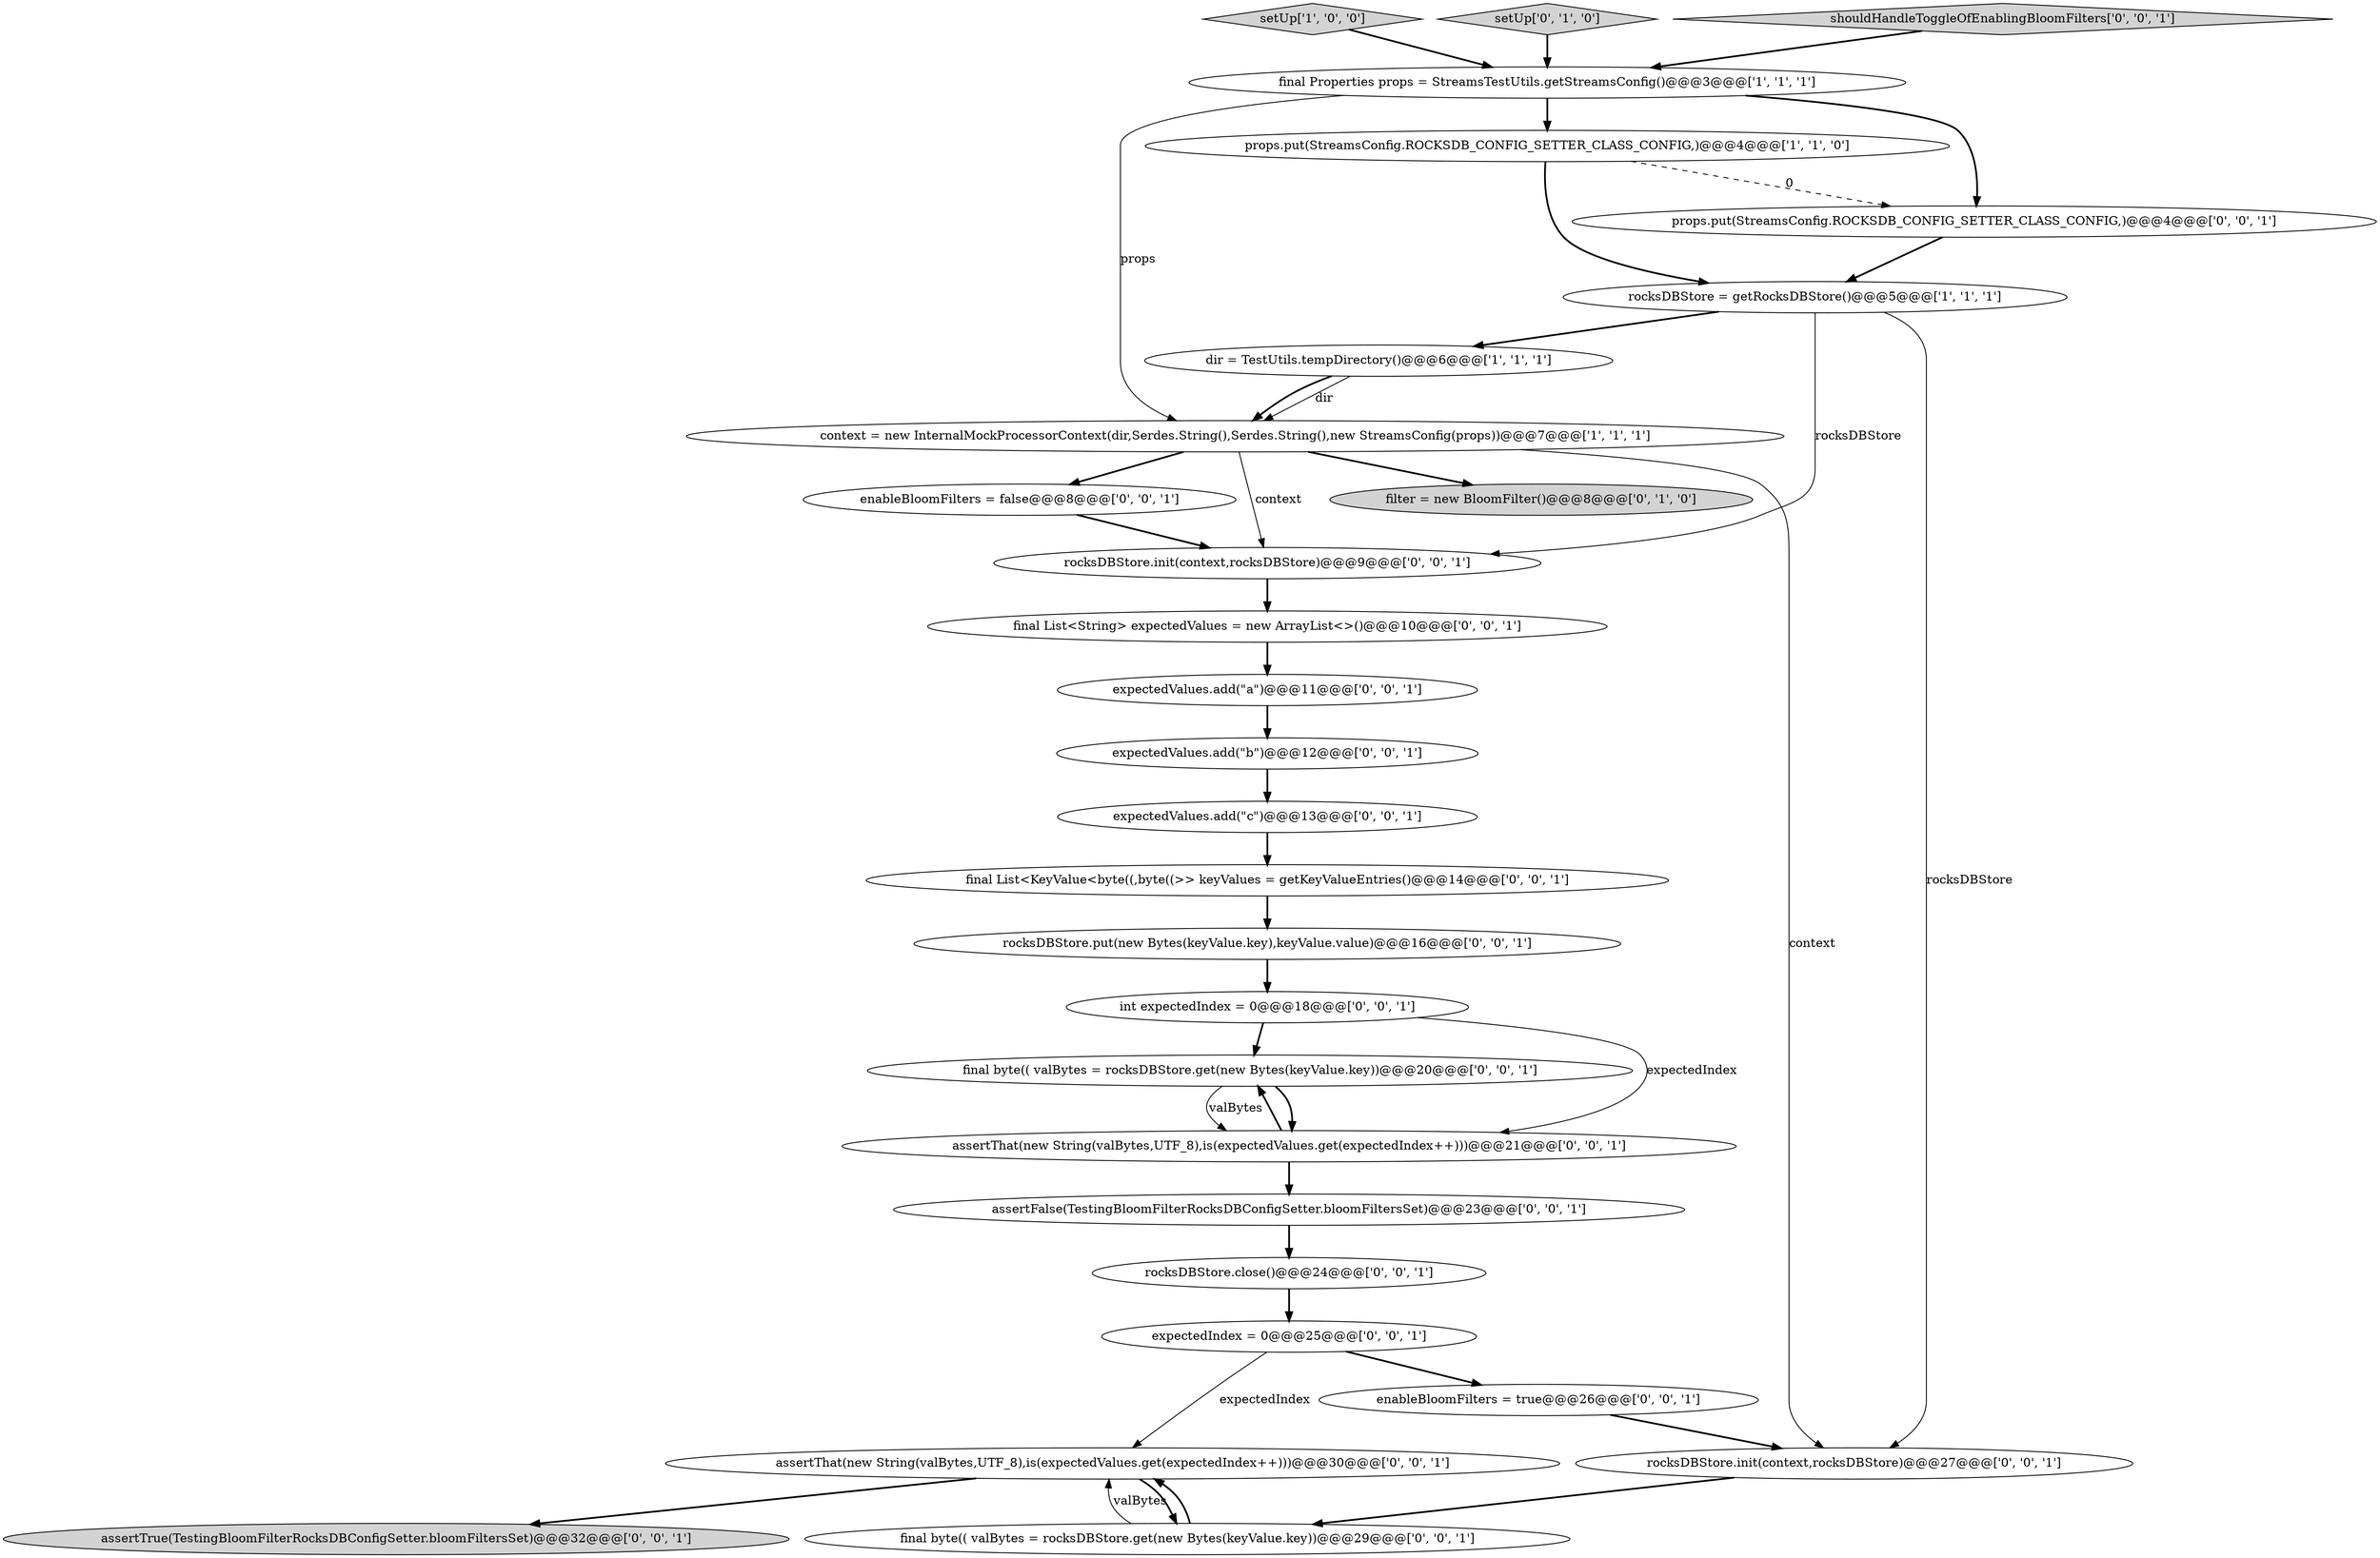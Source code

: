 digraph {
8 [style = filled, label = "final List<String> expectedValues = new ArrayList<>()@@@10@@@['0', '0', '1']", fillcolor = white, shape = ellipse image = "AAA0AAABBB3BBB"];
11 [style = filled, label = "expectedValues.add(\"a\")@@@11@@@['0', '0', '1']", fillcolor = white, shape = ellipse image = "AAA0AAABBB3BBB"];
27 [style = filled, label = "rocksDBStore.close()@@@24@@@['0', '0', '1']", fillcolor = white, shape = ellipse image = "AAA0AAABBB3BBB"];
12 [style = filled, label = "expectedIndex = 0@@@25@@@['0', '0', '1']", fillcolor = white, shape = ellipse image = "AAA0AAABBB3BBB"];
25 [style = filled, label = "final byte(( valBytes = rocksDBStore.get(new Bytes(keyValue.key))@@@20@@@['0', '0', '1']", fillcolor = white, shape = ellipse image = "AAA0AAABBB3BBB"];
18 [style = filled, label = "assertThat(new String(valBytes,UTF_8),is(expectedValues.get(expectedIndex++)))@@@30@@@['0', '0', '1']", fillcolor = white, shape = ellipse image = "AAA0AAABBB3BBB"];
10 [style = filled, label = "expectedValues.add(\"b\")@@@12@@@['0', '0', '1']", fillcolor = white, shape = ellipse image = "AAA0AAABBB3BBB"];
22 [style = filled, label = "rocksDBStore.init(context,rocksDBStore)@@@27@@@['0', '0', '1']", fillcolor = white, shape = ellipse image = "AAA0AAABBB3BBB"];
2 [style = filled, label = "rocksDBStore = getRocksDBStore()@@@5@@@['1', '1', '1']", fillcolor = white, shape = ellipse image = "AAA0AAABBB1BBB"];
21 [style = filled, label = "final List<KeyValue<byte((,byte((>> keyValues = getKeyValueEntries()@@@14@@@['0', '0', '1']", fillcolor = white, shape = ellipse image = "AAA0AAABBB3BBB"];
3 [style = filled, label = "final Properties props = StreamsTestUtils.getStreamsConfig()@@@3@@@['1', '1', '1']", fillcolor = white, shape = ellipse image = "AAA0AAABBB1BBB"];
23 [style = filled, label = "props.put(StreamsConfig.ROCKSDB_CONFIG_SETTER_CLASS_CONFIG,)@@@4@@@['0', '0', '1']", fillcolor = white, shape = ellipse image = "AAA0AAABBB3BBB"];
1 [style = filled, label = "context = new InternalMockProcessorContext(dir,Serdes.String(),Serdes.String(),new StreamsConfig(props))@@@7@@@['1', '1', '1']", fillcolor = white, shape = ellipse image = "AAA0AAABBB1BBB"];
17 [style = filled, label = "enableBloomFilters = true@@@26@@@['0', '0', '1']", fillcolor = white, shape = ellipse image = "AAA0AAABBB3BBB"];
9 [style = filled, label = "expectedValues.add(\"c\")@@@13@@@['0', '0', '1']", fillcolor = white, shape = ellipse image = "AAA0AAABBB3BBB"];
0 [style = filled, label = "setUp['1', '0', '0']", fillcolor = lightgray, shape = diamond image = "AAA0AAABBB1BBB"];
14 [style = filled, label = "enableBloomFilters = false@@@8@@@['0', '0', '1']", fillcolor = white, shape = ellipse image = "AAA0AAABBB3BBB"];
13 [style = filled, label = "rocksDBStore.init(context,rocksDBStore)@@@9@@@['0', '0', '1']", fillcolor = white, shape = ellipse image = "AAA0AAABBB3BBB"];
15 [style = filled, label = "assertFalse(TestingBloomFilterRocksDBConfigSetter.bloomFiltersSet)@@@23@@@['0', '0', '1']", fillcolor = white, shape = ellipse image = "AAA0AAABBB3BBB"];
5 [style = filled, label = "props.put(StreamsConfig.ROCKSDB_CONFIG_SETTER_CLASS_CONFIG,)@@@4@@@['1', '1', '0']", fillcolor = white, shape = ellipse image = "AAA0AAABBB1BBB"];
26 [style = filled, label = "assertTrue(TestingBloomFilterRocksDBConfigSetter.bloomFiltersSet)@@@32@@@['0', '0', '1']", fillcolor = lightgray, shape = ellipse image = "AAA0AAABBB3BBB"];
7 [style = filled, label = "filter = new BloomFilter()@@@8@@@['0', '1', '0']", fillcolor = lightgray, shape = ellipse image = "AAA1AAABBB2BBB"];
24 [style = filled, label = "int expectedIndex = 0@@@18@@@['0', '0', '1']", fillcolor = white, shape = ellipse image = "AAA0AAABBB3BBB"];
4 [style = filled, label = "dir = TestUtils.tempDirectory()@@@6@@@['1', '1', '1']", fillcolor = white, shape = ellipse image = "AAA0AAABBB1BBB"];
6 [style = filled, label = "setUp['0', '1', '0']", fillcolor = lightgray, shape = diamond image = "AAA0AAABBB2BBB"];
20 [style = filled, label = "assertThat(new String(valBytes,UTF_8),is(expectedValues.get(expectedIndex++)))@@@21@@@['0', '0', '1']", fillcolor = white, shape = ellipse image = "AAA0AAABBB3BBB"];
19 [style = filled, label = "shouldHandleToggleOfEnablingBloomFilters['0', '0', '1']", fillcolor = lightgray, shape = diamond image = "AAA0AAABBB3BBB"];
28 [style = filled, label = "final byte(( valBytes = rocksDBStore.get(new Bytes(keyValue.key))@@@29@@@['0', '0', '1']", fillcolor = white, shape = ellipse image = "AAA0AAABBB3BBB"];
16 [style = filled, label = "rocksDBStore.put(new Bytes(keyValue.key),keyValue.value)@@@16@@@['0', '0', '1']", fillcolor = white, shape = ellipse image = "AAA0AAABBB3BBB"];
5->2 [style = bold, label=""];
19->3 [style = bold, label=""];
23->2 [style = bold, label=""];
16->24 [style = bold, label=""];
2->4 [style = bold, label=""];
27->12 [style = bold, label=""];
4->1 [style = solid, label="dir"];
10->9 [style = bold, label=""];
25->20 [style = bold, label=""];
21->16 [style = bold, label=""];
20->15 [style = bold, label=""];
14->13 [style = bold, label=""];
28->18 [style = solid, label="valBytes"];
0->3 [style = bold, label=""];
9->21 [style = bold, label=""];
1->13 [style = solid, label="context"];
1->14 [style = bold, label=""];
18->26 [style = bold, label=""];
3->5 [style = bold, label=""];
18->28 [style = bold, label=""];
4->1 [style = bold, label=""];
1->22 [style = solid, label="context"];
20->25 [style = bold, label=""];
3->23 [style = bold, label=""];
15->27 [style = bold, label=""];
8->11 [style = bold, label=""];
12->17 [style = bold, label=""];
11->10 [style = bold, label=""];
5->23 [style = dashed, label="0"];
22->28 [style = bold, label=""];
6->3 [style = bold, label=""];
28->18 [style = bold, label=""];
24->20 [style = solid, label="expectedIndex"];
24->25 [style = bold, label=""];
17->22 [style = bold, label=""];
13->8 [style = bold, label=""];
1->7 [style = bold, label=""];
25->20 [style = solid, label="valBytes"];
3->1 [style = solid, label="props"];
2->13 [style = solid, label="rocksDBStore"];
12->18 [style = solid, label="expectedIndex"];
2->22 [style = solid, label="rocksDBStore"];
}
